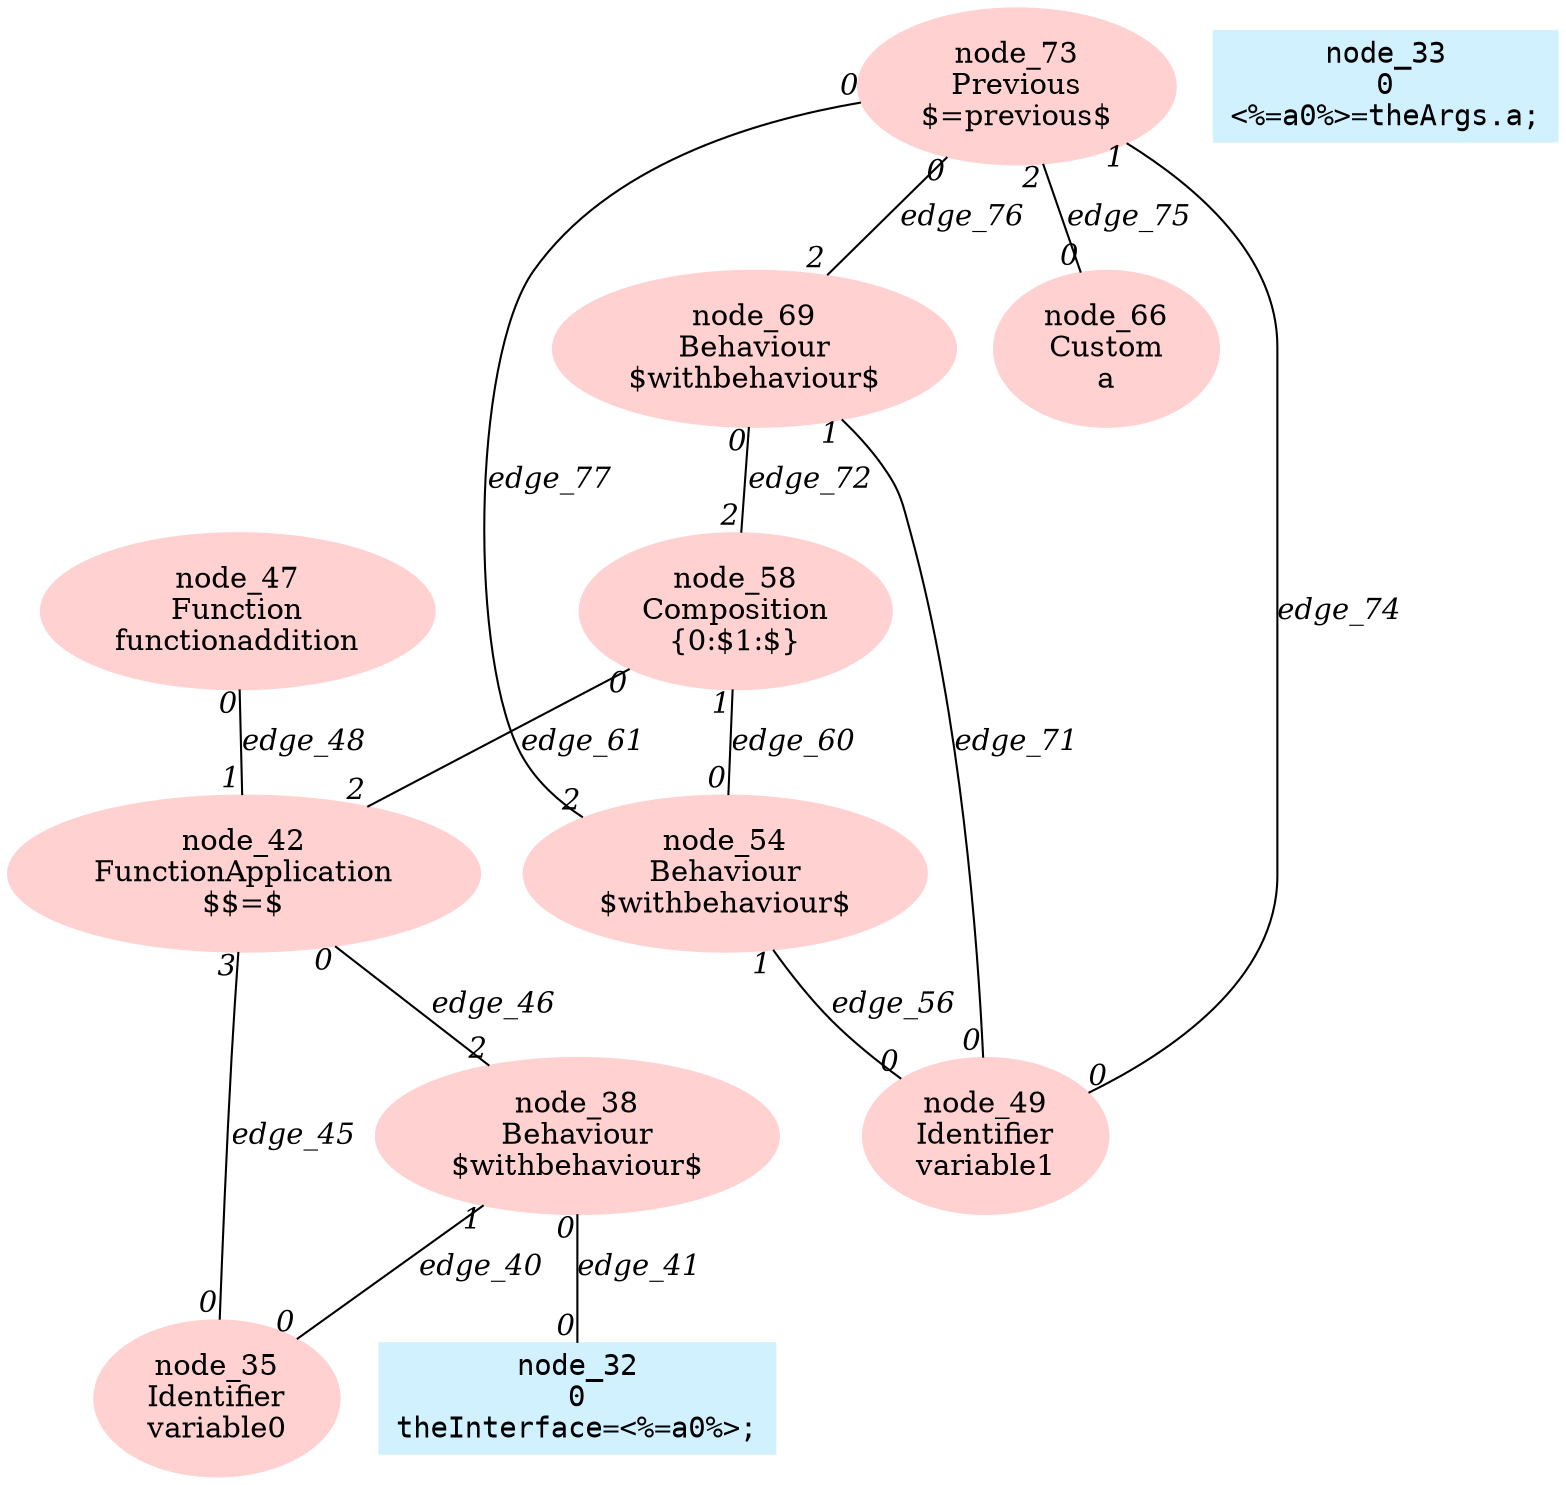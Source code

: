 digraph g{node_35 [shape=ellipse, style=filled, color="#ffd1d1", label="node_35
Identifier
variable0" ]
node_38 [shape=ellipse, style=filled, color="#ffd1d1", label="node_38
Behaviour
$withbehaviour$" ]
node_42 [shape=ellipse, style=filled, color="#ffd1d1", label="node_42
FunctionApplication
$$=$" ]
node_47 [shape=ellipse, style=filled, color="#ffd1d1", label="node_47
Function
functionaddition" ]
node_49 [shape=ellipse, style=filled, color="#ffd1d1", label="node_49
Identifier
variable1" ]
node_54 [shape=ellipse, style=filled, color="#ffd1d1", label="node_54
Behaviour
$withbehaviour$" ]
node_58 [shape=ellipse, style=filled, color="#ffd1d1", label="node_58
Composition
{0:$1:$}" ]
node_66 [shape=ellipse, style=filled, color="#ffd1d1", label="node_66
Custom
a" ]
node_69 [shape=ellipse, style=filled, color="#ffd1d1", label="node_69
Behaviour
$withbehaviour$" ]
node_73 [shape=ellipse, style=filled, color="#ffd1d1", label="node_73
Previous
$=previous$" ]
node_32 [shape=box, style=filled, color="#d1f1ff", fontname="Courier", label="node_32
0
theInterface=<%=a0%>;
" ]
node_33 [shape=box, style=filled, color="#d1f1ff", fontname="Courier", label="node_33
0
<%=a0%>=theArgs.a;
" ]
node_38 -> node_35 [dir=none, arrowHead=none, fontname="Times-Italic", label="edge_40",  headlabel="0", taillabel="1" ]
node_38 -> node_32 [dir=none, arrowHead=none, fontname="Times-Italic", label="edge_41",  headlabel="0", taillabel="0" ]
node_42 -> node_35 [dir=none, arrowHead=none, fontname="Times-Italic", label="edge_45",  headlabel="0", taillabel="3" ]
node_42 -> node_38 [dir=none, arrowHead=none, fontname="Times-Italic", label="edge_46",  headlabel="2", taillabel="0" ]
node_47 -> node_42 [dir=none, arrowHead=none, fontname="Times-Italic", label="edge_48",  headlabel="1", taillabel="0" ]
node_54 -> node_49 [dir=none, arrowHead=none, fontname="Times-Italic", label="edge_56",  headlabel="0", taillabel="1" ]
node_58 -> node_54 [dir=none, arrowHead=none, fontname="Times-Italic", label="edge_60",  headlabel="0", taillabel="1" ]
node_58 -> node_42 [dir=none, arrowHead=none, fontname="Times-Italic", label="edge_61",  headlabel="2", taillabel="0" ]
node_69 -> node_49 [dir=none, arrowHead=none, fontname="Times-Italic", label="edge_71",  headlabel="0", taillabel="1" ]
node_69 -> node_58 [dir=none, arrowHead=none, fontname="Times-Italic", label="edge_72",  headlabel="2", taillabel="0" ]
node_73 -> node_49 [dir=none, arrowHead=none, fontname="Times-Italic", label="edge_74",  headlabel="0", taillabel="1" ]
node_73 -> node_66 [dir=none, arrowHead=none, fontname="Times-Italic", label="edge_75",  headlabel="0", taillabel="2" ]
node_73 -> node_69 [dir=none, arrowHead=none, fontname="Times-Italic", label="edge_76",  headlabel="2", taillabel="0" ]
node_73 -> node_54 [dir=none, arrowHead=none, fontname="Times-Italic", label="edge_77",  headlabel="2", taillabel="0" ]
}